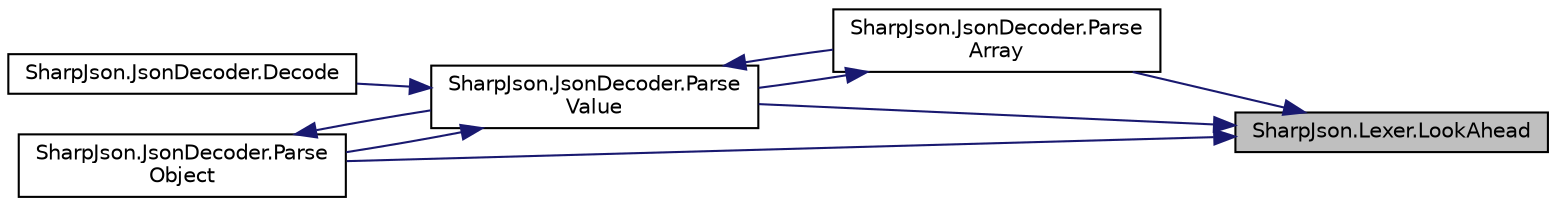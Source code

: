 digraph "SharpJson.Lexer.LookAhead"
{
 // LATEX_PDF_SIZE
  edge [fontname="Helvetica",fontsize="10",labelfontname="Helvetica",labelfontsize="10"];
  node [fontname="Helvetica",fontsize="10",shape=record];
  rankdir="RL";
  Node1 [label="SharpJson.Lexer.LookAhead",height=0.2,width=0.4,color="black", fillcolor="grey75", style="filled", fontcolor="black",tooltip=" "];
  Node1 -> Node2 [dir="back",color="midnightblue",fontsize="10",style="solid",fontname="Helvetica"];
  Node2 [label="SharpJson.JsonDecoder.Parse\lArray",height=0.2,width=0.4,color="black", fillcolor="white", style="filled",URL="$class_sharp_json_1_1_json_decoder.html#a8ea9277fbcda21fc40d79634cbb96c89",tooltip=" "];
  Node2 -> Node3 [dir="back",color="midnightblue",fontsize="10",style="solid",fontname="Helvetica"];
  Node3 [label="SharpJson.JsonDecoder.Parse\lValue",height=0.2,width=0.4,color="black", fillcolor="white", style="filled",URL="$class_sharp_json_1_1_json_decoder.html#ad67cc8fc02cea01cd101c09631fb3d05",tooltip=" "];
  Node3 -> Node4 [dir="back",color="midnightblue",fontsize="10",style="solid",fontname="Helvetica"];
  Node4 [label="SharpJson.JsonDecoder.Decode",height=0.2,width=0.4,color="black", fillcolor="white", style="filled",URL="$class_sharp_json_1_1_json_decoder.html#a6300221209a5b9cccd906817263a2e3c",tooltip=" "];
  Node3 -> Node2 [dir="back",color="midnightblue",fontsize="10",style="solid",fontname="Helvetica"];
  Node3 -> Node5 [dir="back",color="midnightblue",fontsize="10",style="solid",fontname="Helvetica"];
  Node5 [label="SharpJson.JsonDecoder.Parse\lObject",height=0.2,width=0.4,color="black", fillcolor="white", style="filled",URL="$class_sharp_json_1_1_json_decoder.html#ad6d5d2ed661ee7fd724784616ebfff7b",tooltip=" "];
  Node5 -> Node3 [dir="back",color="midnightblue",fontsize="10",style="solid",fontname="Helvetica"];
  Node1 -> Node5 [dir="back",color="midnightblue",fontsize="10",style="solid",fontname="Helvetica"];
  Node1 -> Node3 [dir="back",color="midnightblue",fontsize="10",style="solid",fontname="Helvetica"];
}
